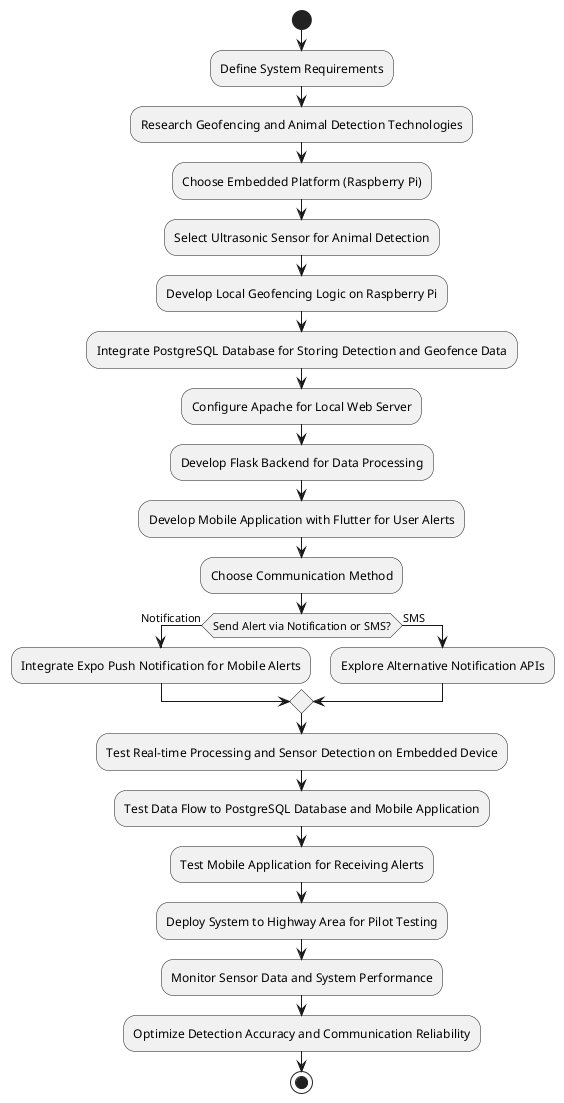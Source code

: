 @startuml
start
:Define System Requirements;
:Research Geofencing and Animal Detection Technologies;

:Choose Embedded Platform (Raspberry Pi);
:Select Ultrasonic Sensor for Animal Detection;

:Develop Local Geofencing Logic on Raspberry Pi;
:Integrate PostgreSQL Database for Storing Detection and Geofence Data;

:Configure Apache for Local Web Server;
:Develop Flask Backend for Data Processing;
:Develop Mobile Application with Flutter for User Alerts;

:Choose Communication Method;
if (Send Alert via Notification or SMS?) then (Notification)
    :Integrate Expo Push Notification for Mobile Alerts;
else (SMS)
    :Explore Alternative Notification APIs;
endif

:Test Real-time Processing and Sensor Detection on Embedded Device;
:Test Data Flow to PostgreSQL Database and Mobile Application;
:Test Mobile Application for Receiving Alerts;

:Deploy System to Highway Area for Pilot Testing;
:Monitor Sensor Data and System Performance;
:Optimize Detection Accuracy and Communication Reliability;

stop
@enduml